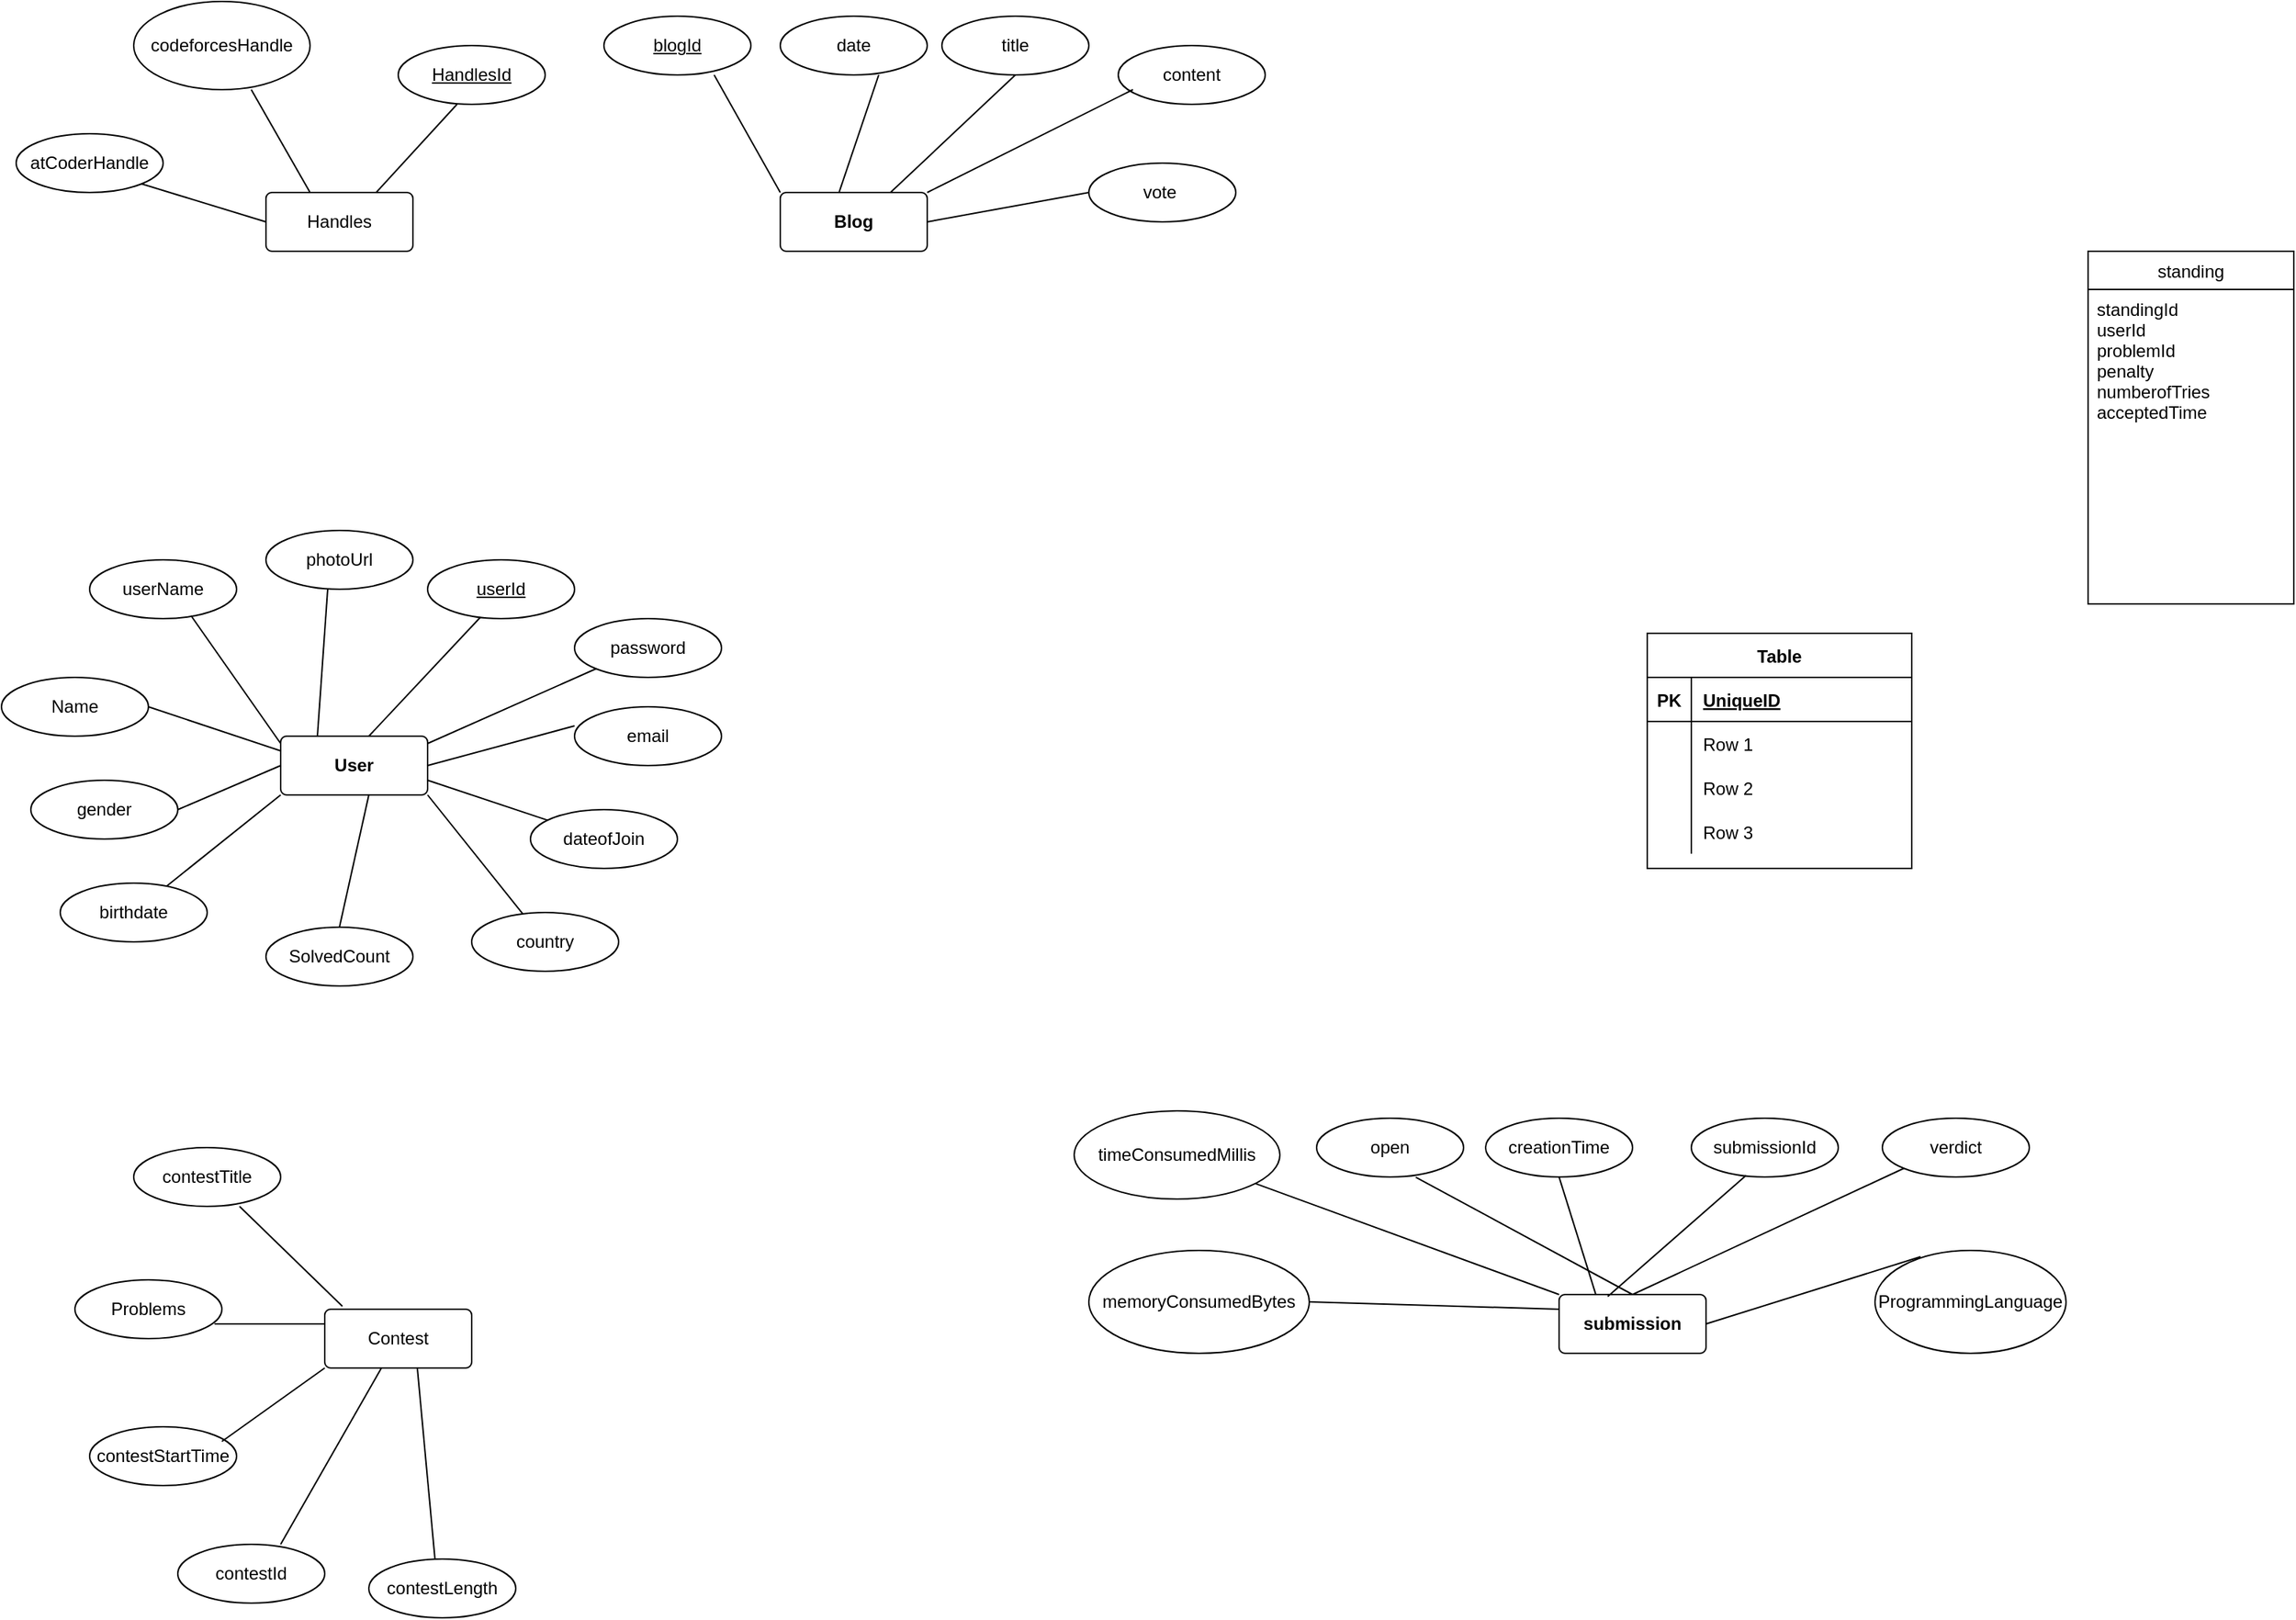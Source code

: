 <mxfile version="14.7.0" type="github">
  <diagram id="R2lEEEUBdFMjLlhIrx00" name="Page-1">
    <mxGraphModel dx="868" dy="482" grid="1" gridSize="10" guides="1" tooltips="1" connect="1" arrows="1" fold="1" page="1" pageScale="1" pageWidth="850" pageHeight="1100" math="0" shadow="0" extFonts="Permanent Marker^https://fonts.googleapis.com/css?family=Permanent+Marker">
      <root>
        <mxCell id="0" />
        <mxCell id="1" parent="0" />
        <mxCell id="n1Sh8XkkBuxxroc1WlhV-4" value="Handles" style="rounded=1;arcSize=10;whiteSpace=wrap;html=1;align=center;" vertex="1" parent="1">
          <mxGeometry x="180" y="130" width="100" height="40" as="geometry" />
        </mxCell>
        <mxCell id="n1Sh8XkkBuxxroc1WlhV-5" value="&lt;span style=&quot;text-align: left&quot;&gt;HandlesId&lt;/span&gt;" style="ellipse;whiteSpace=wrap;html=1;align=center;fontStyle=4;" vertex="1" parent="1">
          <mxGeometry x="270" y="30" width="100" height="40" as="geometry" />
        </mxCell>
        <mxCell id="n1Sh8XkkBuxxroc1WlhV-16" value="" style="endArrow=none;html=1;exitX=0.75;exitY=0;exitDx=0;exitDy=0;" edge="1" parent="1" source="n1Sh8XkkBuxxroc1WlhV-4">
          <mxGeometry width="50" height="50" relative="1" as="geometry">
            <mxPoint x="260" y="120" as="sourcePoint" />
            <mxPoint x="310" y="70" as="targetPoint" />
          </mxGeometry>
        </mxCell>
        <mxCell id="n1Sh8XkkBuxxroc1WlhV-18" value="&lt;span style=&quot;text-align: left&quot;&gt;codeforcesHandle&lt;/span&gt;" style="ellipse;whiteSpace=wrap;html=1;align=center;" vertex="1" parent="1">
          <mxGeometry x="90" width="120" height="60" as="geometry" />
        </mxCell>
        <mxCell id="n1Sh8XkkBuxxroc1WlhV-19" value="" style="endArrow=none;html=1;" edge="1" parent="1">
          <mxGeometry width="50" height="50" relative="1" as="geometry">
            <mxPoint x="210" y="130" as="sourcePoint" />
            <mxPoint x="170" y="60" as="targetPoint" />
          </mxGeometry>
        </mxCell>
        <mxCell id="n1Sh8XkkBuxxroc1WlhV-20" value="&lt;span style=&quot;text-align: left&quot;&gt;atCoderHandle&lt;/span&gt;" style="ellipse;whiteSpace=wrap;html=1;align=center;" vertex="1" parent="1">
          <mxGeometry x="10" y="90" width="100" height="40" as="geometry" />
        </mxCell>
        <mxCell id="n1Sh8XkkBuxxroc1WlhV-21" value="" style="endArrow=none;html=1;entryX=1;entryY=1;entryDx=0;entryDy=0;" edge="1" parent="1" target="n1Sh8XkkBuxxroc1WlhV-20">
          <mxGeometry width="50" height="50" relative="1" as="geometry">
            <mxPoint x="180" y="150" as="sourcePoint" />
            <mxPoint x="100" y="130" as="targetPoint" />
          </mxGeometry>
        </mxCell>
        <mxCell id="n1Sh8XkkBuxxroc1WlhV-23" value="&lt;span style=&quot;font-weight: 700&quot;&gt;Blog&lt;/span&gt;" style="rounded=1;arcSize=10;whiteSpace=wrap;html=1;align=center;" vertex="1" parent="1">
          <mxGeometry x="530" y="130" width="100" height="40" as="geometry" />
        </mxCell>
        <mxCell id="n1Sh8XkkBuxxroc1WlhV-24" value="&lt;span style=&quot;text-align: left&quot;&gt;blogId&lt;/span&gt;" style="ellipse;whiteSpace=wrap;html=1;align=center;fontStyle=4;" vertex="1" parent="1">
          <mxGeometry x="410" y="10" width="100" height="40" as="geometry" />
        </mxCell>
        <mxCell id="n1Sh8XkkBuxxroc1WlhV-25" value="&lt;span style=&quot;text-align: left&quot;&gt;date&lt;/span&gt;" style="ellipse;whiteSpace=wrap;html=1;align=center;" vertex="1" parent="1">
          <mxGeometry x="530" y="10" width="100" height="40" as="geometry" />
        </mxCell>
        <mxCell id="n1Sh8XkkBuxxroc1WlhV-26" value="&lt;span style=&quot;text-align: left&quot;&gt;title&lt;/span&gt;" style="ellipse;whiteSpace=wrap;html=1;align=center;" vertex="1" parent="1">
          <mxGeometry x="640" y="10" width="100" height="40" as="geometry" />
        </mxCell>
        <mxCell id="n1Sh8XkkBuxxroc1WlhV-27" value="&lt;span style=&quot;text-align: left&quot;&gt;content&lt;/span&gt;" style="ellipse;whiteSpace=wrap;html=1;align=center;" vertex="1" parent="1">
          <mxGeometry x="760" y="30" width="100" height="40" as="geometry" />
        </mxCell>
        <mxCell id="n1Sh8XkkBuxxroc1WlhV-28" value="&lt;span style=&quot;text-align: left&quot;&gt;vote&amp;nbsp;&lt;/span&gt;" style="ellipse;whiteSpace=wrap;html=1;align=center;" vertex="1" parent="1">
          <mxGeometry x="740" y="110" width="100" height="40" as="geometry" />
        </mxCell>
        <mxCell id="n1Sh8XkkBuxxroc1WlhV-29" value="" style="endArrow=none;html=1;exitX=0.4;exitY=0;exitDx=0;exitDy=0;exitPerimeter=0;" edge="1" parent="1" source="n1Sh8XkkBuxxroc1WlhV-23">
          <mxGeometry width="50" height="50" relative="1" as="geometry">
            <mxPoint x="570" y="120" as="sourcePoint" />
            <mxPoint x="597" y="50" as="targetPoint" />
          </mxGeometry>
        </mxCell>
        <mxCell id="n1Sh8XkkBuxxroc1WlhV-30" value="" style="endArrow=none;html=1;exitX=0.75;exitY=0;exitDx=0;exitDy=0;" edge="1" parent="1" source="n1Sh8XkkBuxxroc1WlhV-23">
          <mxGeometry width="50" height="50" relative="1" as="geometry">
            <mxPoint x="640" y="100" as="sourcePoint" />
            <mxPoint x="690" y="50" as="targetPoint" />
          </mxGeometry>
        </mxCell>
        <mxCell id="n1Sh8XkkBuxxroc1WlhV-31" value="" style="endArrow=none;html=1;exitX=1;exitY=0;exitDx=0;exitDy=0;" edge="1" parent="1" source="n1Sh8XkkBuxxroc1WlhV-23">
          <mxGeometry width="50" height="50" relative="1" as="geometry">
            <mxPoint x="720" y="110" as="sourcePoint" />
            <mxPoint x="770" y="60" as="targetPoint" />
          </mxGeometry>
        </mxCell>
        <mxCell id="n1Sh8XkkBuxxroc1WlhV-32" value="" style="endArrow=none;html=1;exitX=0;exitY=0;exitDx=0;exitDy=0;" edge="1" parent="1" source="n1Sh8XkkBuxxroc1WlhV-23">
          <mxGeometry width="50" height="50" relative="1" as="geometry">
            <mxPoint x="435" y="100" as="sourcePoint" />
            <mxPoint x="485" y="50" as="targetPoint" />
          </mxGeometry>
        </mxCell>
        <mxCell id="n1Sh8XkkBuxxroc1WlhV-36" value="" style="endArrow=none;html=1;exitX=1;exitY=0.5;exitDx=0;exitDy=0;" edge="1" parent="1" source="n1Sh8XkkBuxxroc1WlhV-23">
          <mxGeometry width="50" height="50" relative="1" as="geometry">
            <mxPoint x="690" y="180" as="sourcePoint" />
            <mxPoint x="740" y="130" as="targetPoint" />
          </mxGeometry>
        </mxCell>
        <mxCell id="n1Sh8XkkBuxxroc1WlhV-37" value="&lt;span style=&quot;font-weight: 700&quot;&gt;User&lt;/span&gt;" style="rounded=1;arcSize=10;whiteSpace=wrap;html=1;align=center;" vertex="1" parent="1">
          <mxGeometry x="190" y="500" width="100" height="40" as="geometry" />
        </mxCell>
        <mxCell id="n1Sh8XkkBuxxroc1WlhV-38" value="&lt;span style=&quot;text-align: left&quot;&gt;userId&lt;/span&gt;" style="ellipse;whiteSpace=wrap;html=1;align=center;fontStyle=4;" vertex="1" parent="1">
          <mxGeometry x="290" y="380" width="100" height="40" as="geometry" />
        </mxCell>
        <mxCell id="n1Sh8XkkBuxxroc1WlhV-39" value="&lt;span style=&quot;text-align: left&quot;&gt;photoUrl&lt;/span&gt;" style="ellipse;whiteSpace=wrap;html=1;align=center;" vertex="1" parent="1">
          <mxGeometry x="180" y="360" width="100" height="40" as="geometry" />
        </mxCell>
        <mxCell id="n1Sh8XkkBuxxroc1WlhV-40" value="&lt;span style=&quot;text-align: left&quot;&gt;userName&lt;/span&gt;" style="ellipse;whiteSpace=wrap;html=1;align=center;" vertex="1" parent="1">
          <mxGeometry x="60" y="380" width="100" height="40" as="geometry" />
        </mxCell>
        <mxCell id="n1Sh8XkkBuxxroc1WlhV-41" value="&lt;span style=&quot;text-align: left&quot;&gt;password&lt;/span&gt;" style="ellipse;whiteSpace=wrap;html=1;align=center;" vertex="1" parent="1">
          <mxGeometry x="390" y="420" width="100" height="40" as="geometry" />
        </mxCell>
        <mxCell id="n1Sh8XkkBuxxroc1WlhV-42" value="&lt;span style=&quot;text-align: left&quot;&gt;gender&lt;/span&gt;" style="ellipse;whiteSpace=wrap;html=1;align=center;" vertex="1" parent="1">
          <mxGeometry x="20" y="530" width="100" height="40" as="geometry" />
        </mxCell>
        <mxCell id="n1Sh8XkkBuxxroc1WlhV-43" value="&lt;span style=&quot;text-align: left&quot;&gt;Name&lt;/span&gt;" style="ellipse;whiteSpace=wrap;html=1;align=center;" vertex="1" parent="1">
          <mxGeometry y="460" width="100" height="40" as="geometry" />
        </mxCell>
        <mxCell id="n1Sh8XkkBuxxroc1WlhV-44" value="&lt;span style=&quot;text-align: left&quot;&gt;email&lt;/span&gt;" style="ellipse;whiteSpace=wrap;html=1;align=center;" vertex="1" parent="1">
          <mxGeometry x="390" y="480" width="100" height="40" as="geometry" />
        </mxCell>
        <mxCell id="n1Sh8XkkBuxxroc1WlhV-45" value="&lt;span style=&quot;text-align: left&quot;&gt;country&lt;/span&gt;" style="ellipse;whiteSpace=wrap;html=1;align=center;" vertex="1" parent="1">
          <mxGeometry x="320" y="620" width="100" height="40" as="geometry" />
        </mxCell>
        <mxCell id="n1Sh8XkkBuxxroc1WlhV-46" value="&lt;span style=&quot;text-align: left&quot;&gt;birthdate&lt;/span&gt;" style="ellipse;whiteSpace=wrap;html=1;align=center;" vertex="1" parent="1">
          <mxGeometry x="40" y="600" width="100" height="40" as="geometry" />
        </mxCell>
        <mxCell id="n1Sh8XkkBuxxroc1WlhV-47" value="&lt;span style=&quot;text-align: left&quot;&gt;dateofJoin&lt;/span&gt;" style="ellipse;whiteSpace=wrap;html=1;align=center;" vertex="1" parent="1">
          <mxGeometry x="360" y="550" width="100" height="40" as="geometry" />
        </mxCell>
        <mxCell id="n1Sh8XkkBuxxroc1WlhV-48" value="&lt;span style=&quot;text-align: left&quot;&gt;SolvedCount&lt;/span&gt;" style="ellipse;whiteSpace=wrap;html=1;align=center;" vertex="1" parent="1">
          <mxGeometry x="180" y="630" width="100" height="40" as="geometry" />
        </mxCell>
        <mxCell id="n1Sh8XkkBuxxroc1WlhV-49" value="" style="endArrow=none;html=1;exitX=1;exitY=0.5;exitDx=0;exitDy=0;entryX=0;entryY=0.325;entryDx=0;entryDy=0;entryPerimeter=0;" edge="1" parent="1" source="n1Sh8XkkBuxxroc1WlhV-37" target="n1Sh8XkkBuxxroc1WlhV-44">
          <mxGeometry width="50" height="50" relative="1" as="geometry">
            <mxPoint x="370" y="460" as="sourcePoint" />
            <mxPoint x="420" y="410" as="targetPoint" />
          </mxGeometry>
        </mxCell>
        <mxCell id="n1Sh8XkkBuxxroc1WlhV-50" value="" style="endArrow=none;html=1;entryX=0;entryY=1;entryDx=0;entryDy=0;" edge="1" parent="1" target="n1Sh8XkkBuxxroc1WlhV-41">
          <mxGeometry width="50" height="50" relative="1" as="geometry">
            <mxPoint x="290" y="505" as="sourcePoint" />
            <mxPoint x="340" y="455" as="targetPoint" />
          </mxGeometry>
        </mxCell>
        <mxCell id="n1Sh8XkkBuxxroc1WlhV-51" value="" style="endArrow=none;html=1;entryX=0.36;entryY=0.975;entryDx=0;entryDy=0;entryPerimeter=0;" edge="1" parent="1" target="n1Sh8XkkBuxxroc1WlhV-38">
          <mxGeometry width="50" height="50" relative="1" as="geometry">
            <mxPoint x="250" y="500" as="sourcePoint" />
            <mxPoint x="300" y="450" as="targetPoint" />
          </mxGeometry>
        </mxCell>
        <mxCell id="n1Sh8XkkBuxxroc1WlhV-52" value="" style="endArrow=none;html=1;entryX=0.42;entryY=1;entryDx=0;entryDy=0;entryPerimeter=0;" edge="1" parent="1" target="n1Sh8XkkBuxxroc1WlhV-39">
          <mxGeometry width="50" height="50" relative="1" as="geometry">
            <mxPoint x="215" y="500" as="sourcePoint" />
            <mxPoint x="265" y="450" as="targetPoint" />
          </mxGeometry>
        </mxCell>
        <mxCell id="n1Sh8XkkBuxxroc1WlhV-53" value="" style="endArrow=none;html=1;" edge="1" parent="1" target="n1Sh8XkkBuxxroc1WlhV-47">
          <mxGeometry width="50" height="50" relative="1" as="geometry">
            <mxPoint x="290" y="530" as="sourcePoint" />
            <mxPoint x="340" y="480" as="targetPoint" />
          </mxGeometry>
        </mxCell>
        <mxCell id="n1Sh8XkkBuxxroc1WlhV-54" value="" style="endArrow=none;html=1;entryX=1;entryY=1;entryDx=0;entryDy=0;" edge="1" parent="1" source="n1Sh8XkkBuxxroc1WlhV-45" target="n1Sh8XkkBuxxroc1WlhV-37">
          <mxGeometry width="50" height="50" relative="1" as="geometry">
            <mxPoint x="240" y="580" as="sourcePoint" />
            <mxPoint x="290" y="530" as="targetPoint" />
          </mxGeometry>
        </mxCell>
        <mxCell id="n1Sh8XkkBuxxroc1WlhV-55" value="" style="endArrow=none;html=1;exitX=0.5;exitY=0;exitDx=0;exitDy=0;" edge="1" parent="1" source="n1Sh8XkkBuxxroc1WlhV-48">
          <mxGeometry width="50" height="50" relative="1" as="geometry">
            <mxPoint x="200" y="590" as="sourcePoint" />
            <mxPoint x="250" y="540" as="targetPoint" />
          </mxGeometry>
        </mxCell>
        <mxCell id="n1Sh8XkkBuxxroc1WlhV-57" value="" style="endArrow=none;html=1;entryX=0.69;entryY=0.95;entryDx=0;entryDy=0;entryPerimeter=0;" edge="1" parent="1" target="n1Sh8XkkBuxxroc1WlhV-40">
          <mxGeometry width="50" height="50" relative="1" as="geometry">
            <mxPoint x="190" y="505" as="sourcePoint" />
            <mxPoint x="240" y="455" as="targetPoint" />
          </mxGeometry>
        </mxCell>
        <mxCell id="n1Sh8XkkBuxxroc1WlhV-58" value="" style="endArrow=none;html=1;entryX=0;entryY=0.25;entryDx=0;entryDy=0;" edge="1" parent="1" target="n1Sh8XkkBuxxroc1WlhV-37">
          <mxGeometry width="50" height="50" relative="1" as="geometry">
            <mxPoint x="100" y="480" as="sourcePoint" />
            <mxPoint x="140" y="430" as="targetPoint" />
          </mxGeometry>
        </mxCell>
        <mxCell id="qzZFZKxnJIyVs4sJTsUS-3" value="&lt;span style=&quot;font-weight: 700&quot;&gt;submission&lt;/span&gt;" style="rounded=1;arcSize=10;whiteSpace=wrap;html=1;align=center;" vertex="1" parent="1">
          <mxGeometry x="1060" y="880" width="100" height="40" as="geometry" />
        </mxCell>
        <mxCell id="n1Sh8XkkBuxxroc1WlhV-59" value="" style="endArrow=none;html=1;exitX=1;exitY=0.5;exitDx=0;exitDy=0;" edge="1" parent="1" source="n1Sh8XkkBuxxroc1WlhV-42">
          <mxGeometry width="50" height="50" relative="1" as="geometry">
            <mxPoint x="140" y="570" as="sourcePoint" />
            <mxPoint x="190" y="520" as="targetPoint" />
          </mxGeometry>
        </mxCell>
        <mxCell id="qzZFZKxnJIyVs4sJTsUS-4" value="&lt;span style=&quot;text-align: left&quot;&gt;timeConsumedMillis&lt;/span&gt;&lt;span style=&quot;text-align: left&quot;&gt;&lt;br&gt;&lt;/span&gt;" style="ellipse;whiteSpace=wrap;html=1;align=center;" vertex="1" parent="1">
          <mxGeometry x="730" y="755" width="140" height="60" as="geometry" />
        </mxCell>
        <mxCell id="n1Sh8XkkBuxxroc1WlhV-60" value="" style="endArrow=none;html=1;" edge="1" parent="1" source="n1Sh8XkkBuxxroc1WlhV-46">
          <mxGeometry width="50" height="50" relative="1" as="geometry">
            <mxPoint x="140" y="590" as="sourcePoint" />
            <mxPoint x="190" y="540" as="targetPoint" />
          </mxGeometry>
        </mxCell>
        <mxCell id="n1Sh8XkkBuxxroc1WlhV-63" value="&lt;span&gt;Contest&lt;/span&gt;" style="rounded=1;arcSize=10;whiteSpace=wrap;html=1;align=center;" vertex="1" parent="1">
          <mxGeometry x="220" y="890" width="100" height="40" as="geometry" />
        </mxCell>
        <mxCell id="qzZFZKxnJIyVs4sJTsUS-5" value="&lt;span style=&quot;text-align: left&quot;&gt;verdict&lt;/span&gt;&lt;span style=&quot;text-align: left&quot;&gt;&lt;br&gt;&lt;/span&gt;" style="ellipse;whiteSpace=wrap;html=1;align=center;" vertex="1" parent="1">
          <mxGeometry x="1280" y="760" width="100" height="40" as="geometry" />
        </mxCell>
        <mxCell id="n1Sh8XkkBuxxroc1WlhV-64" value="&lt;span style=&quot;text-align: left&quot;&gt;contestId&lt;/span&gt;" style="ellipse;whiteSpace=wrap;html=1;align=center;" vertex="1" parent="1">
          <mxGeometry x="120" y="1050" width="100" height="40" as="geometry" />
        </mxCell>
        <mxCell id="qzZFZKxnJIyVs4sJTsUS-6" value="&lt;span style=&quot;text-align: left&quot;&gt;ProgrammingLanguage&lt;/span&gt;&lt;span style=&quot;text-align: left&quot;&gt;&lt;br&gt;&lt;/span&gt;" style="ellipse;whiteSpace=wrap;html=1;align=center;" vertex="1" parent="1">
          <mxGeometry x="1275" y="850" width="130" height="70" as="geometry" />
        </mxCell>
        <mxCell id="n1Sh8XkkBuxxroc1WlhV-65" value="&lt;span style=&quot;text-align: left&quot;&gt;contestTitle&lt;/span&gt;" style="ellipse;whiteSpace=wrap;html=1;align=center;" vertex="1" parent="1">
          <mxGeometry x="90" y="780" width="100" height="40" as="geometry" />
        </mxCell>
        <mxCell id="qzZFZKxnJIyVs4sJTsUS-7" value="&lt;span style=&quot;text-align: left&quot;&gt;creationTime&lt;/span&gt;&lt;span style=&quot;text-align: left&quot;&gt;&lt;br&gt;&lt;/span&gt;" style="ellipse;whiteSpace=wrap;html=1;align=center;" vertex="1" parent="1">
          <mxGeometry x="1010" y="760" width="100" height="40" as="geometry" />
        </mxCell>
        <mxCell id="n1Sh8XkkBuxxroc1WlhV-66" value="&lt;span style=&quot;text-align: left&quot;&gt;Problems&lt;/span&gt;" style="ellipse;whiteSpace=wrap;html=1;align=center;" vertex="1" parent="1">
          <mxGeometry x="50" y="870" width="100" height="40" as="geometry" />
        </mxCell>
        <mxCell id="qzZFZKxnJIyVs4sJTsUS-8" value="&lt;span style=&quot;text-align: left&quot;&gt;submissionId&lt;br&gt;&lt;/span&gt;" style="ellipse;whiteSpace=wrap;html=1;align=center;" vertex="1" parent="1">
          <mxGeometry x="1150" y="760" width="100" height="40" as="geometry" />
        </mxCell>
        <mxCell id="n1Sh8XkkBuxxroc1WlhV-67" value="&lt;span style=&quot;text-align: left&quot;&gt;contestStartTime&lt;/span&gt;" style="ellipse;whiteSpace=wrap;html=1;align=center;" vertex="1" parent="1">
          <mxGeometry x="60" y="970" width="100" height="40" as="geometry" />
        </mxCell>
        <mxCell id="n1Sh8XkkBuxxroc1WlhV-68" value="&lt;span style=&quot;text-align: left&quot;&gt;contestLength&lt;/span&gt;" style="ellipse;whiteSpace=wrap;html=1;align=center;" vertex="1" parent="1">
          <mxGeometry x="250" y="1060" width="100" height="40" as="geometry" />
        </mxCell>
        <mxCell id="qzZFZKxnJIyVs4sJTsUS-14" value="&lt;span style=&quot;text-align: left&quot;&gt;memoryConsumedBytes&lt;/span&gt;&lt;span style=&quot;text-align: left&quot;&gt;&lt;br&gt;&lt;/span&gt;" style="ellipse;whiteSpace=wrap;html=1;align=center;" vertex="1" parent="1">
          <mxGeometry x="740" y="850" width="150" height="70" as="geometry" />
        </mxCell>
        <mxCell id="n1Sh8XkkBuxxroc1WlhV-69" value="" style="endArrow=none;html=1;" edge="1" parent="1" target="n1Sh8XkkBuxxroc1WlhV-63">
          <mxGeometry width="50" height="50" relative="1" as="geometry">
            <mxPoint x="190" y="1050" as="sourcePoint" />
            <mxPoint x="240" y="1000" as="targetPoint" />
          </mxGeometry>
        </mxCell>
        <mxCell id="qzZFZKxnJIyVs4sJTsUS-15" value="&lt;span style=&quot;text-align: left&quot;&gt;open&lt;/span&gt;&lt;span style=&quot;text-align: left&quot;&gt;&lt;br&gt;&lt;/span&gt;" style="ellipse;whiteSpace=wrap;html=1;align=center;" vertex="1" parent="1">
          <mxGeometry x="895" y="760" width="100" height="40" as="geometry" />
        </mxCell>
        <mxCell id="qzZFZKxnJIyVs4sJTsUS-20" value="" style="endArrow=none;html=1;rounded=0;exitX=1;exitY=0.5;exitDx=0;exitDy=0;entryX=0;entryY=0.25;entryDx=0;entryDy=0;" edge="1" parent="1" source="qzZFZKxnJIyVs4sJTsUS-14" target="qzZFZKxnJIyVs4sJTsUS-3">
          <mxGeometry relative="1" as="geometry">
            <mxPoint x="990" y="770" as="sourcePoint" />
            <mxPoint x="1150" y="770" as="targetPoint" />
          </mxGeometry>
        </mxCell>
        <mxCell id="n1Sh8XkkBuxxroc1WlhV-70" value="" style="endArrow=none;html=1;entryX=0.72;entryY=1;entryDx=0;entryDy=0;entryPerimeter=0;exitX=0.12;exitY=-0.05;exitDx=0;exitDy=0;exitPerimeter=0;" edge="1" parent="1" source="n1Sh8XkkBuxxroc1WlhV-63" target="n1Sh8XkkBuxxroc1WlhV-65">
          <mxGeometry width="50" height="50" relative="1" as="geometry">
            <mxPoint x="220" y="880" as="sourcePoint" />
            <mxPoint x="220" y="810" as="targetPoint" />
          </mxGeometry>
        </mxCell>
        <mxCell id="qzZFZKxnJIyVs4sJTsUS-21" value="" style="endArrow=none;html=1;rounded=0;entryX=0;entryY=0;entryDx=0;entryDy=0;" edge="1" parent="1" source="qzZFZKxnJIyVs4sJTsUS-4" target="qzZFZKxnJIyVs4sJTsUS-3">
          <mxGeometry relative="1" as="geometry">
            <mxPoint x="880" y="830" as="sourcePoint" />
            <mxPoint x="1050" y="835" as="targetPoint" />
          </mxGeometry>
        </mxCell>
        <mxCell id="n1Sh8XkkBuxxroc1WlhV-71" value="" style="endArrow=none;html=1;entryX=0;entryY=1;entryDx=0;entryDy=0;" edge="1" parent="1" target="n1Sh8XkkBuxxroc1WlhV-63">
          <mxGeometry width="50" height="50" relative="1" as="geometry">
            <mxPoint x="150" y="980" as="sourcePoint" />
            <mxPoint x="200" y="930" as="targetPoint" />
          </mxGeometry>
        </mxCell>
        <mxCell id="qzZFZKxnJIyVs4sJTsUS-22" value="" style="endArrow=none;html=1;rounded=0;entryX=0.5;entryY=0;entryDx=0;entryDy=0;exitX=0.675;exitY=1.004;exitDx=0;exitDy=0;exitPerimeter=0;" edge="1" parent="1" source="qzZFZKxnJIyVs4sJTsUS-15" target="qzZFZKxnJIyVs4sJTsUS-3">
          <mxGeometry relative="1" as="geometry">
            <mxPoint x="873.54" y="807.588" as="sourcePoint" />
            <mxPoint x="1060" y="845" as="targetPoint" />
          </mxGeometry>
        </mxCell>
        <mxCell id="n1Sh8XkkBuxxroc1WlhV-72" value="" style="endArrow=none;html=1;entryX=0;entryY=0.25;entryDx=0;entryDy=0;" edge="1" parent="1" target="n1Sh8XkkBuxxroc1WlhV-63">
          <mxGeometry width="50" height="50" relative="1" as="geometry">
            <mxPoint x="145" y="900" as="sourcePoint" />
            <mxPoint x="195" y="850" as="targetPoint" />
          </mxGeometry>
        </mxCell>
        <mxCell id="qzZFZKxnJIyVs4sJTsUS-23" value="" style="endArrow=none;html=1;rounded=0;entryX=0.25;entryY=0;entryDx=0;entryDy=0;exitX=0.5;exitY=1;exitDx=0;exitDy=0;" edge="1" parent="1" source="qzZFZKxnJIyVs4sJTsUS-7" target="qzZFZKxnJIyVs4sJTsUS-3">
          <mxGeometry relative="1" as="geometry">
            <mxPoint x="972.5" y="810.16" as="sourcePoint" />
            <mxPoint x="1070" y="855" as="targetPoint" />
          </mxGeometry>
        </mxCell>
        <mxCell id="n1Sh8XkkBuxxroc1WlhV-73" value="" style="endArrow=none;html=1;entryX=0.63;entryY=1;entryDx=0;entryDy=0;entryPerimeter=0;" edge="1" parent="1" target="n1Sh8XkkBuxxroc1WlhV-63">
          <mxGeometry width="50" height="50" relative="1" as="geometry">
            <mxPoint x="295" y="1060" as="sourcePoint" />
            <mxPoint x="345" y="1010" as="targetPoint" />
          </mxGeometry>
        </mxCell>
        <mxCell id="qzZFZKxnJIyVs4sJTsUS-24" value="" style="endArrow=none;html=1;rounded=0;entryX=0.331;entryY=0.034;entryDx=0;entryDy=0;exitX=0.372;exitY=0.975;exitDx=0;exitDy=0;exitPerimeter=0;entryPerimeter=0;" edge="1" parent="1" source="qzZFZKxnJIyVs4sJTsUS-8" target="qzZFZKxnJIyVs4sJTsUS-3">
          <mxGeometry relative="1" as="geometry">
            <mxPoint x="1070" y="810" as="sourcePoint" />
            <mxPoint x="1080" y="865" as="targetPoint" />
          </mxGeometry>
        </mxCell>
        <mxCell id="qzZFZKxnJIyVs4sJTsUS-25" value="" style="endArrow=none;html=1;rounded=0;entryX=0.5;entryY=0;entryDx=0;entryDy=0;exitX=0;exitY=1;exitDx=0;exitDy=0;" edge="1" parent="1" source="qzZFZKxnJIyVs4sJTsUS-5" target="qzZFZKxnJIyVs4sJTsUS-3">
          <mxGeometry relative="1" as="geometry">
            <mxPoint x="1197.2" y="809" as="sourcePoint" />
            <mxPoint x="1090" y="875" as="targetPoint" />
          </mxGeometry>
        </mxCell>
        <mxCell id="qzZFZKxnJIyVs4sJTsUS-26" value="" style="endArrow=none;html=1;rounded=0;entryX=1;entryY=0.5;entryDx=0;entryDy=0;exitX=0.239;exitY=0.061;exitDx=0;exitDy=0;exitPerimeter=0;" edge="1" parent="1" source="qzZFZKxnJIyVs4sJTsUS-6" target="qzZFZKxnJIyVs4sJTsUS-3">
          <mxGeometry relative="1" as="geometry">
            <mxPoint x="1304.854" y="804.226" as="sourcePoint" />
            <mxPoint x="1100" y="885" as="targetPoint" />
          </mxGeometry>
        </mxCell>
        <mxCell id="qzZFZKxnJIyVs4sJTsUS-27" value="standing" style="swimlane;fontStyle=0;childLayout=stackLayout;horizontal=1;startSize=26;fillColor=none;horizontalStack=0;resizeParent=1;resizeParentMax=0;resizeLast=0;collapsible=1;marginBottom=0;" vertex="1" parent="1">
          <mxGeometry x="1420" y="170" width="140" height="240" as="geometry" />
        </mxCell>
        <mxCell id="qzZFZKxnJIyVs4sJTsUS-28" value="standingId&#xa;userId&#xa;problemId&#xa;penalty&#xa;numberofTries&#xa;acceptedTime&#xa;" style="text;strokeColor=none;fillColor=none;align=left;verticalAlign=top;spacingLeft=4;spacingRight=4;overflow=hidden;rotatable=0;points=[[0,0.5],[1,0.5]];portConstraint=eastwest;" vertex="1" parent="qzZFZKxnJIyVs4sJTsUS-27">
          <mxGeometry y="26" width="140" height="214" as="geometry" />
        </mxCell>
        <mxCell id="qzZFZKxnJIyVs4sJTsUS-30" value="Table" style="shape=table;startSize=30;container=1;collapsible=1;childLayout=tableLayout;fixedRows=1;rowLines=0;fontStyle=1;align=center;resizeLast=1;" vertex="1" parent="1">
          <mxGeometry x="1120" y="430" width="180" height="160" as="geometry" />
        </mxCell>
        <mxCell id="qzZFZKxnJIyVs4sJTsUS-31" value="" style="shape=partialRectangle;collapsible=0;dropTarget=0;pointerEvents=0;fillColor=none;top=0;left=0;bottom=1;right=0;points=[[0,0.5],[1,0.5]];portConstraint=eastwest;" vertex="1" parent="qzZFZKxnJIyVs4sJTsUS-30">
          <mxGeometry y="30" width="180" height="30" as="geometry" />
        </mxCell>
        <mxCell id="qzZFZKxnJIyVs4sJTsUS-32" value="PK" style="shape=partialRectangle;connectable=0;fillColor=none;top=0;left=0;bottom=0;right=0;fontStyle=1;overflow=hidden;" vertex="1" parent="qzZFZKxnJIyVs4sJTsUS-31">
          <mxGeometry width="30" height="30" as="geometry" />
        </mxCell>
        <mxCell id="qzZFZKxnJIyVs4sJTsUS-33" value="UniqueID" style="shape=partialRectangle;connectable=0;fillColor=none;top=0;left=0;bottom=0;right=0;align=left;spacingLeft=6;fontStyle=5;overflow=hidden;" vertex="1" parent="qzZFZKxnJIyVs4sJTsUS-31">
          <mxGeometry x="30" width="150" height="30" as="geometry" />
        </mxCell>
        <mxCell id="qzZFZKxnJIyVs4sJTsUS-34" value="" style="shape=partialRectangle;collapsible=0;dropTarget=0;pointerEvents=0;fillColor=none;top=0;left=0;bottom=0;right=0;points=[[0,0.5],[1,0.5]];portConstraint=eastwest;" vertex="1" parent="qzZFZKxnJIyVs4sJTsUS-30">
          <mxGeometry y="60" width="180" height="30" as="geometry" />
        </mxCell>
        <mxCell id="qzZFZKxnJIyVs4sJTsUS-35" value="" style="shape=partialRectangle;connectable=0;fillColor=none;top=0;left=0;bottom=0;right=0;editable=1;overflow=hidden;" vertex="1" parent="qzZFZKxnJIyVs4sJTsUS-34">
          <mxGeometry width="30" height="30" as="geometry" />
        </mxCell>
        <mxCell id="qzZFZKxnJIyVs4sJTsUS-36" value="Row 1" style="shape=partialRectangle;connectable=0;fillColor=none;top=0;left=0;bottom=0;right=0;align=left;spacingLeft=6;overflow=hidden;" vertex="1" parent="qzZFZKxnJIyVs4sJTsUS-34">
          <mxGeometry x="30" width="150" height="30" as="geometry" />
        </mxCell>
        <mxCell id="qzZFZKxnJIyVs4sJTsUS-37" value="" style="shape=partialRectangle;collapsible=0;dropTarget=0;pointerEvents=0;fillColor=none;top=0;left=0;bottom=0;right=0;points=[[0,0.5],[1,0.5]];portConstraint=eastwest;" vertex="1" parent="qzZFZKxnJIyVs4sJTsUS-30">
          <mxGeometry y="90" width="180" height="30" as="geometry" />
        </mxCell>
        <mxCell id="qzZFZKxnJIyVs4sJTsUS-38" value="" style="shape=partialRectangle;connectable=0;fillColor=none;top=0;left=0;bottom=0;right=0;editable=1;overflow=hidden;" vertex="1" parent="qzZFZKxnJIyVs4sJTsUS-37">
          <mxGeometry width="30" height="30" as="geometry" />
        </mxCell>
        <mxCell id="qzZFZKxnJIyVs4sJTsUS-39" value="Row 2" style="shape=partialRectangle;connectable=0;fillColor=none;top=0;left=0;bottom=0;right=0;align=left;spacingLeft=6;overflow=hidden;" vertex="1" parent="qzZFZKxnJIyVs4sJTsUS-37">
          <mxGeometry x="30" width="150" height="30" as="geometry" />
        </mxCell>
        <mxCell id="qzZFZKxnJIyVs4sJTsUS-40" value="" style="shape=partialRectangle;collapsible=0;dropTarget=0;pointerEvents=0;fillColor=none;top=0;left=0;bottom=0;right=0;points=[[0,0.5],[1,0.5]];portConstraint=eastwest;" vertex="1" parent="qzZFZKxnJIyVs4sJTsUS-30">
          <mxGeometry y="120" width="180" height="30" as="geometry" />
        </mxCell>
        <mxCell id="qzZFZKxnJIyVs4sJTsUS-41" value="" style="shape=partialRectangle;connectable=0;fillColor=none;top=0;left=0;bottom=0;right=0;editable=1;overflow=hidden;" vertex="1" parent="qzZFZKxnJIyVs4sJTsUS-40">
          <mxGeometry width="30" height="30" as="geometry" />
        </mxCell>
        <mxCell id="qzZFZKxnJIyVs4sJTsUS-42" value="Row 3" style="shape=partialRectangle;connectable=0;fillColor=none;top=0;left=0;bottom=0;right=0;align=left;spacingLeft=6;overflow=hidden;" vertex="1" parent="qzZFZKxnJIyVs4sJTsUS-40">
          <mxGeometry x="30" width="150" height="30" as="geometry" />
        </mxCell>
      </root>
    </mxGraphModel>
  </diagram>
</mxfile>
